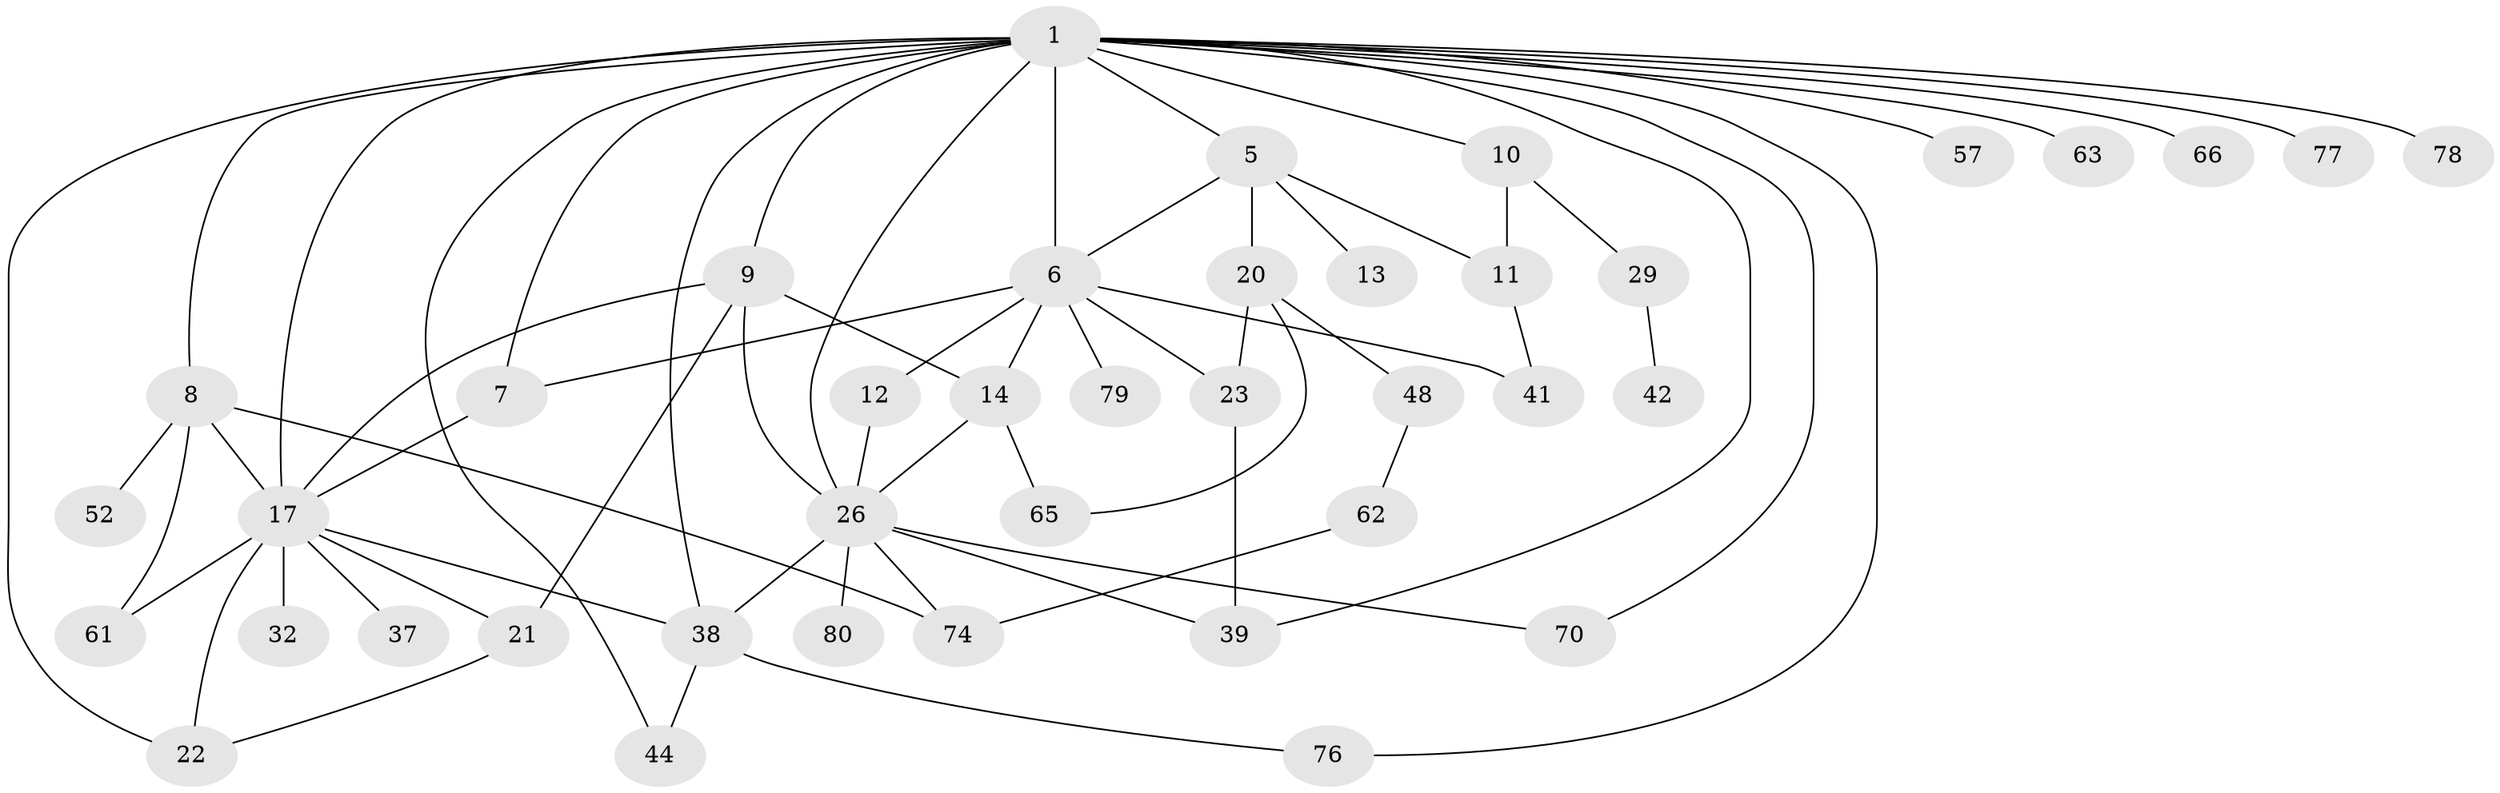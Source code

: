 // original degree distribution, {6: 0.025, 4: 0.125, 3: 0.2875, 5: 0.075, 9: 0.0125, 2: 0.2375, 1: 0.225, 8: 0.0125}
// Generated by graph-tools (version 1.1) at 2025/13/03/09/25 04:13:23]
// undirected, 40 vertices, 65 edges
graph export_dot {
graph [start="1"]
  node [color=gray90,style=filled];
  1 [super="+3+56+2"];
  5 [super="+15"];
  6;
  7 [super="+34"];
  8 [super="+18"];
  9 [super="+19"];
  10;
  11 [super="+59+33"];
  12;
  13;
  14;
  17 [super="+43+49+25"];
  20 [super="+46"];
  21 [super="+67"];
  22;
  23 [super="+30"];
  26 [super="+40+31"];
  29;
  32;
  37;
  38 [super="+58"];
  39 [super="+55+64"];
  41;
  42;
  44;
  48;
  52;
  57;
  61;
  62;
  63;
  65 [super="+71"];
  66;
  70;
  74;
  76;
  77;
  78;
  79;
  80;
  1 -- 8;
  1 -- 22;
  1 -- 26;
  1 -- 6 [weight=2];
  1 -- 39;
  1 -- 9 [weight=3];
  1 -- 44;
  1 -- 76;
  1 -- 78;
  1 -- 57;
  1 -- 17 [weight=2];
  1 -- 70;
  1 -- 77;
  1 -- 63;
  1 -- 66;
  1 -- 5;
  1 -- 38;
  1 -- 7;
  1 -- 10;
  5 -- 6;
  5 -- 13;
  5 -- 11;
  5 -- 20;
  6 -- 7;
  6 -- 12;
  6 -- 14;
  6 -- 23;
  6 -- 41;
  6 -- 79;
  7 -- 17;
  8 -- 17;
  8 -- 74;
  8 -- 52;
  8 -- 61;
  9 -- 21;
  9 -- 26 [weight=2];
  9 -- 14;
  9 -- 17;
  10 -- 11;
  10 -- 29;
  11 -- 41;
  12 -- 26;
  14 -- 65;
  14 -- 26;
  17 -- 37;
  17 -- 38;
  17 -- 61 [weight=2];
  17 -- 21;
  17 -- 22;
  17 -- 32;
  20 -- 48;
  20 -- 65;
  20 -- 23;
  21 -- 22;
  23 -- 39;
  26 -- 80;
  26 -- 74;
  26 -- 70;
  26 -- 39;
  26 -- 38;
  29 -- 42;
  38 -- 44;
  38 -- 76;
  48 -- 62;
  62 -- 74;
}
